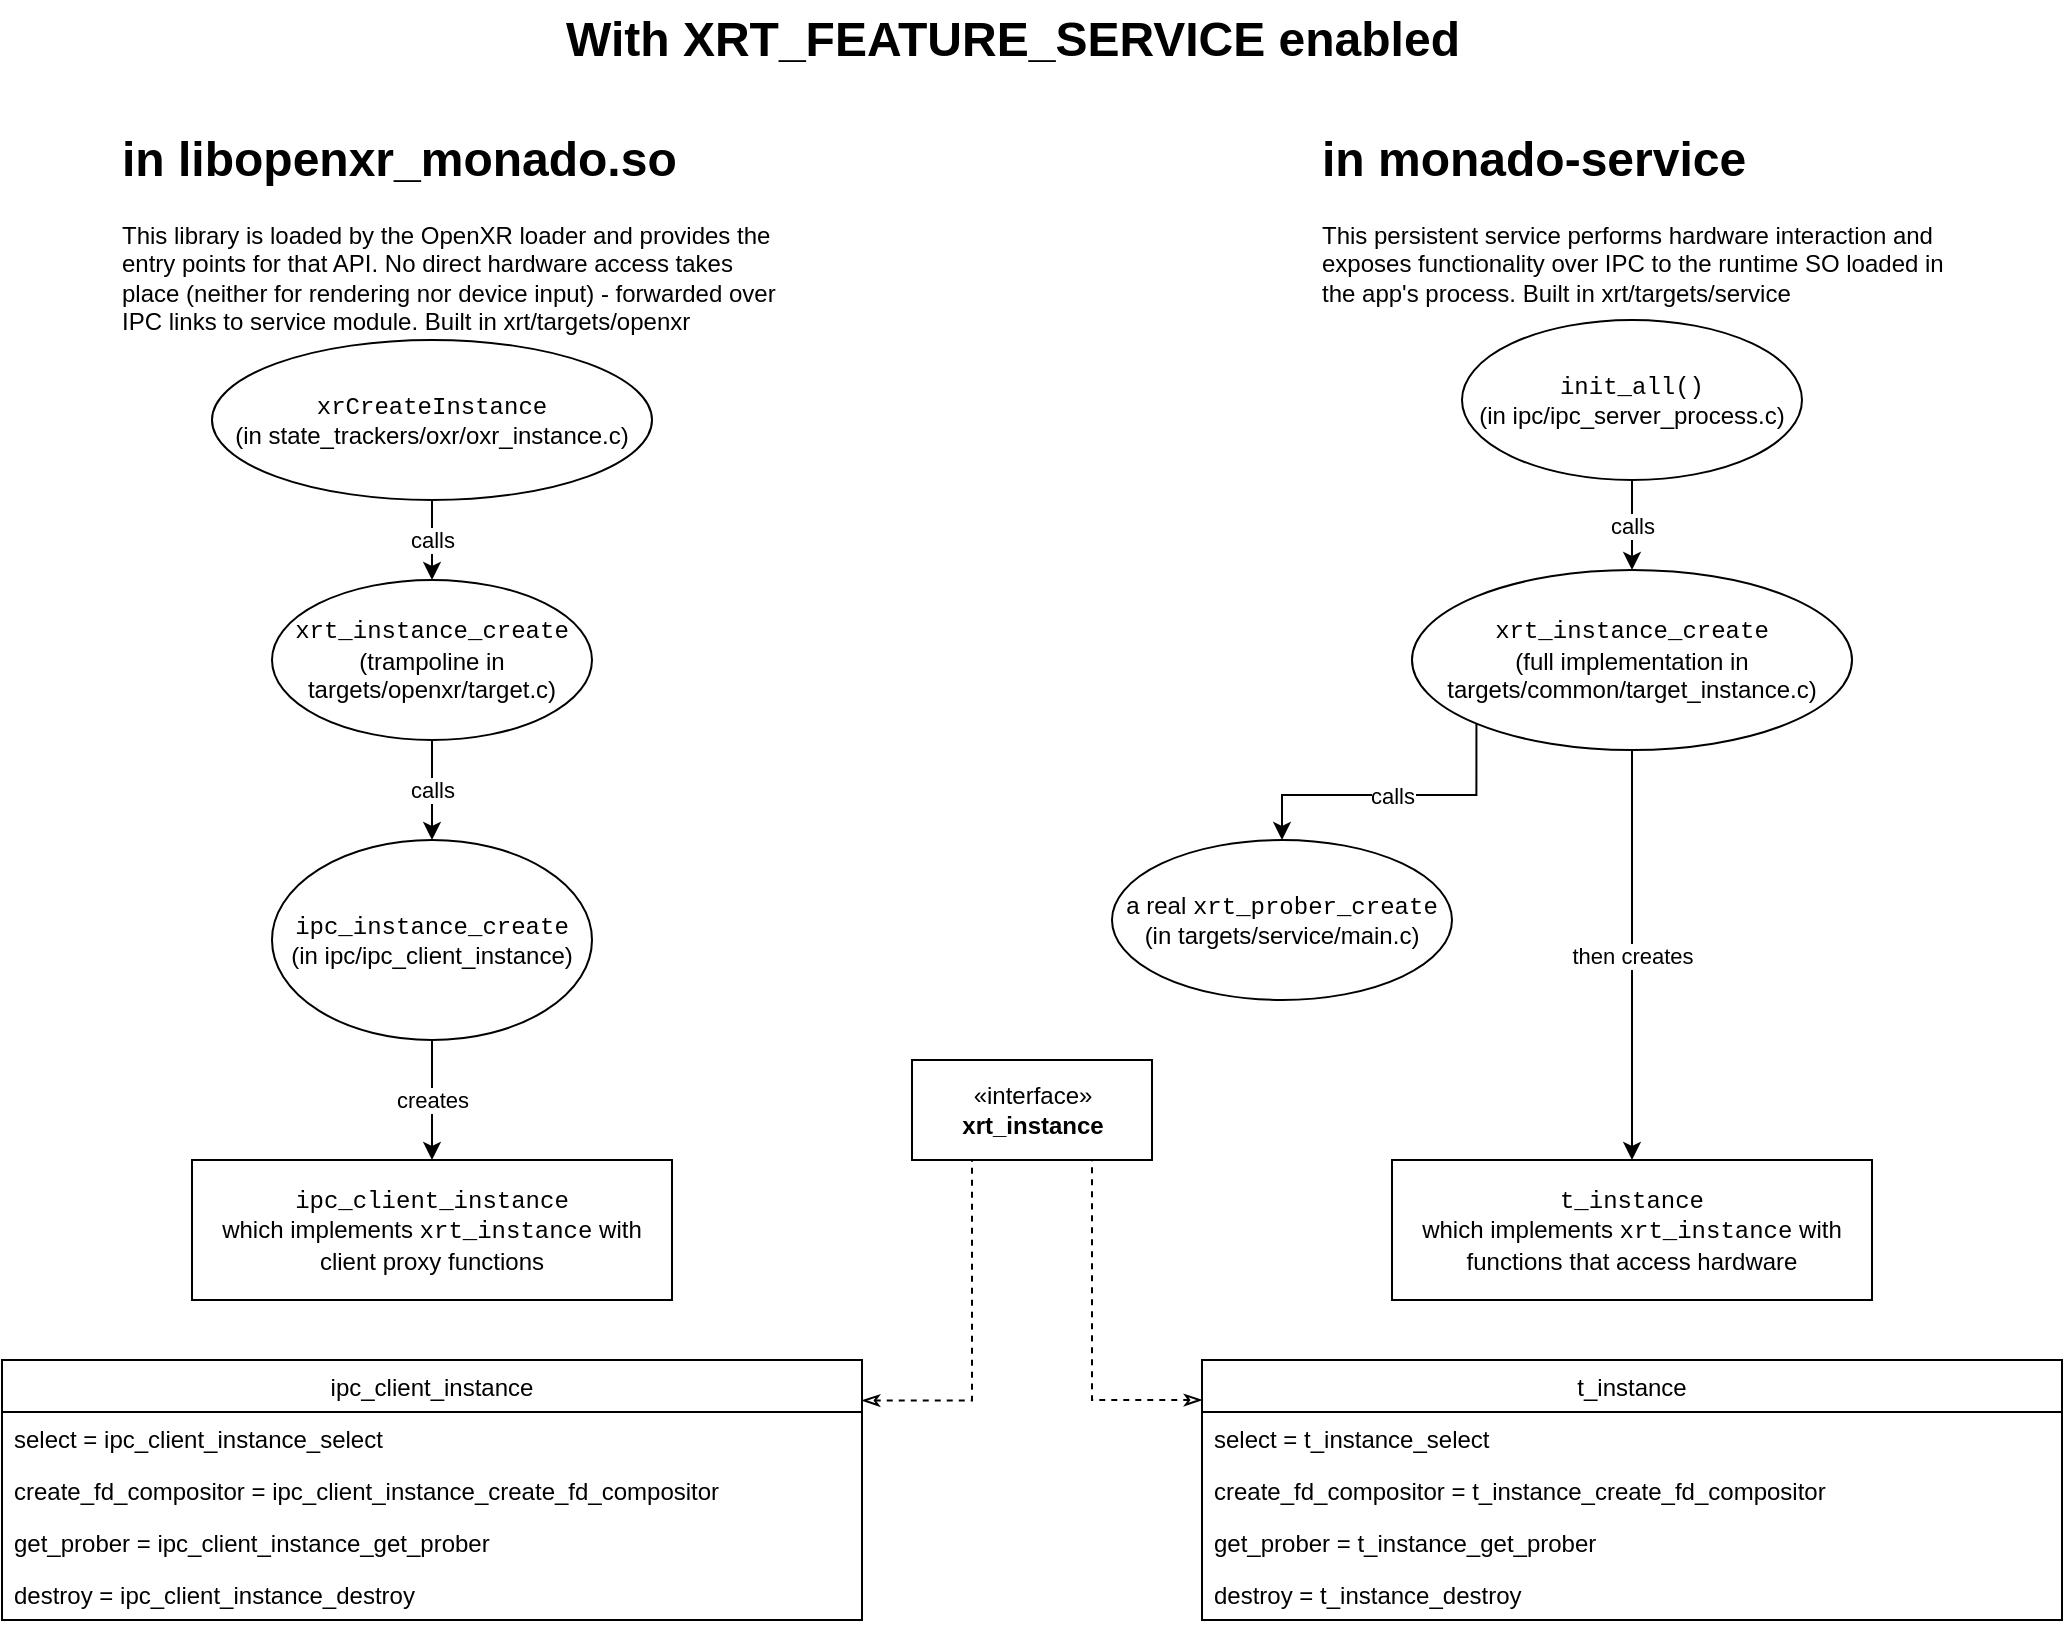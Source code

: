 <mxfile version="12.4.2" type="device" pages="1"><diagram id="i7RjRSwkiHJf6eIeykeo" name="Page-1"><mxGraphModel dx="1102" dy="1000" grid="1" gridSize="10" guides="1" tooltips="1" connect="1" arrows="1" fold="1" page="1" pageScale="1" pageWidth="1100" pageHeight="850" math="0" shadow="0"><root><mxCell id="0"/><mxCell id="1" parent="0"/><mxCell id="XGS2NG-t9NTN6wiKqpjL-5" value="then creates" style="edgeStyle=orthogonalEdgeStyle;rounded=0;comic=0;orthogonalLoop=1;jettySize=auto;html=1;" parent="1" source="XGS2NG-t9NTN6wiKqpjL-2" target="XGS2NG-t9NTN6wiKqpjL-23" edge="1"><mxGeometry relative="1" as="geometry"/></mxCell><mxCell id="A4c3cGwwIe17WxBSfU7O-2" value="calls" style="edgeStyle=orthogonalEdgeStyle;rounded=0;orthogonalLoop=1;jettySize=auto;html=1;exitX=0;exitY=1;exitDx=0;exitDy=0;entryX=0.5;entryY=0;entryDx=0;entryDy=0;" edge="1" parent="1" source="XGS2NG-t9NTN6wiKqpjL-2" target="A4c3cGwwIe17WxBSfU7O-1"><mxGeometry relative="1" as="geometry"/></mxCell><mxCell id="XGS2NG-t9NTN6wiKqpjL-2" value="&lt;font face=&quot;Courier New&quot;&gt;xrt_instance_create&lt;br&gt;&lt;/font&gt;(full implementation in targets/common/target_instance.c)" style="ellipse;whiteSpace=wrap;html=1;" parent="1" vertex="1"><mxGeometry x="730" y="295" width="220" height="90" as="geometry"/></mxCell><mxCell id="XGS2NG-t9NTN6wiKqpjL-20" value="With XRT_FEATURE_SERVICE enabled" style="text;strokeColor=none;fillColor=none;html=1;fontSize=24;fontStyle=1;verticalAlign=middle;align=center;" parent="1" vertex="1"><mxGeometry x="480" y="10" width="100" height="40" as="geometry"/></mxCell><mxCell id="XGS2NG-t9NTN6wiKqpjL-21" value="&lt;h1&gt;in libopenxr_monado.so&lt;/h1&gt;&lt;p&gt;This library is loaded by the OpenXR loader and provides the entry points for that API. No direct hardware access takes place (neither for rendering nor device input) - forwarded over IPC links to service module. Built in xrt/targets/openxr&lt;/p&gt;" style="text;html=1;strokeColor=none;fillColor=none;spacing=5;spacingTop=-20;whiteSpace=wrap;overflow=hidden;rounded=0;" parent="1" vertex="1"><mxGeometry x="80" y="70" width="340" height="110" as="geometry"/></mxCell><mxCell id="XGS2NG-t9NTN6wiKqpjL-22" value="&lt;h1&gt;in monado-service&lt;/h1&gt;&lt;p&gt;This persistent service performs hardware interaction and exposes functionality over IPC to the runtime SO loaded in the app's process. Built in xrt/targets/service&lt;/p&gt;" style="text;html=1;strokeColor=none;fillColor=none;spacing=5;spacingTop=-20;whiteSpace=wrap;overflow=hidden;rounded=0;" parent="1" vertex="1"><mxGeometry x="680" y="70" width="320" height="100" as="geometry"/></mxCell><mxCell id="XGS2NG-t9NTN6wiKqpjL-1" value="&lt;font face=&quot;Courier New&quot;&gt;xrCreateInstance&lt;/font&gt;&lt;br&gt;(in state_trackers/oxr/oxr_instance.c)" style="ellipse;whiteSpace=wrap;html=1;" parent="1" vertex="1"><mxGeometry x="130" y="180" width="220" height="80" as="geometry"/></mxCell><mxCell id="XGS2NG-t9NTN6wiKqpjL-6" value="&lt;font face=&quot;Courier New&quot;&gt;xrt_instance_create&lt;/font&gt;&lt;br&gt;(trampoline in targets/openxr/target.c)" style="ellipse;whiteSpace=wrap;html=1;" parent="1" vertex="1"><mxGeometry x="160" y="300" width="160" height="80" as="geometry"/></mxCell><mxCell id="XGS2NG-t9NTN6wiKqpjL-7" value="calls" style="edgeStyle=orthogonalEdgeStyle;rounded=0;comic=0;orthogonalLoop=1;jettySize=auto;html=1;" parent="1" source="XGS2NG-t9NTN6wiKqpjL-1" target="XGS2NG-t9NTN6wiKqpjL-6" edge="1"><mxGeometry relative="1" as="geometry"/></mxCell><mxCell id="XGS2NG-t9NTN6wiKqpjL-8" value="&lt;font face=&quot;Courier New&quot;&gt;ipc_instance_create&lt;/font&gt;&lt;br&gt;(in ipc/ipc_client_instance)" style="ellipse;whiteSpace=wrap;html=1;" parent="1" vertex="1"><mxGeometry x="160" y="430" width="160" height="100" as="geometry"/></mxCell><mxCell id="XGS2NG-t9NTN6wiKqpjL-9" value="calls" style="edgeStyle=orthogonalEdgeStyle;rounded=0;comic=0;orthogonalLoop=1;jettySize=auto;html=1;" parent="1" source="XGS2NG-t9NTN6wiKqpjL-6" target="XGS2NG-t9NTN6wiKqpjL-8" edge="1"><mxGeometry relative="1" as="geometry"/></mxCell><mxCell id="XGS2NG-t9NTN6wiKqpjL-17" value="&lt;div&gt;&lt;font face=&quot;Courier New&quot;&gt;ipc_client_instance&lt;/font&gt;&lt;/div&gt;&lt;div&gt;which implements &lt;font face=&quot;Courier New&quot;&gt;xrt_instance&lt;/font&gt; with client proxy functions&lt;/div&gt;" style="rounded=0;whiteSpace=wrap;html=1;align=center;" parent="1" vertex="1"><mxGeometry x="120" y="590" width="240" height="70" as="geometry"/></mxCell><mxCell id="XGS2NG-t9NTN6wiKqpjL-11" value="creates" style="edgeStyle=orthogonalEdgeStyle;rounded=0;comic=0;orthogonalLoop=1;jettySize=auto;html=1;" parent="1" source="XGS2NG-t9NTN6wiKqpjL-8" target="XGS2NG-t9NTN6wiKqpjL-17" edge="1"><mxGeometry relative="1" as="geometry"/></mxCell><mxCell id="XGS2NG-t9NTN6wiKqpjL-23" value="&lt;div&gt;&lt;font face=&quot;Courier New&quot;&gt;t_instance&lt;/font&gt;&lt;/div&gt;&lt;div&gt;which implements &lt;font face=&quot;Courier New&quot;&gt;xrt_instance&lt;/font&gt; with functions that access hardware&lt;/div&gt;" style="rounded=0;whiteSpace=wrap;html=1;align=center;" parent="1" vertex="1"><mxGeometry x="720" y="590" width="240" height="70" as="geometry"/></mxCell><mxCell id="XGS2NG-t9NTN6wiKqpjL-41" style="edgeStyle=orthogonalEdgeStyle;rounded=0;comic=0;orthogonalLoop=1;jettySize=auto;html=1;startArrow=classicThin;startFill=0;endArrow=none;endFill=0;dashed=1;exitX=0;exitY=0.154;exitDx=0;exitDy=0;exitPerimeter=0;entryX=0.75;entryY=1;entryDx=0;entryDy=0;" parent="1" source="XGS2NG-t9NTN6wiKqpjL-24" target="XGS2NG-t9NTN6wiKqpjL-37" edge="1"><mxGeometry relative="1" as="geometry"><mxPoint x="599" y="805" as="sourcePoint"/></mxGeometry></mxCell><mxCell id="XGS2NG-t9NTN6wiKqpjL-24" value="t_instance" style="swimlane;fontStyle=0;childLayout=stackLayout;horizontal=1;startSize=26;fillColor=none;horizontalStack=0;resizeParent=1;resizeParentMax=0;resizeLast=0;collapsible=1;marginBottom=0;" parent="1" vertex="1"><mxGeometry x="625" y="690" width="430" height="130" as="geometry"><mxRectangle x="480" y="730" width="90" height="26" as="alternateBounds"/></mxGeometry></mxCell><mxCell id="XGS2NG-t9NTN6wiKqpjL-28" value="select = t_instance_select" style="text;strokeColor=none;fillColor=none;align=left;verticalAlign=top;spacingLeft=4;spacingRight=4;overflow=hidden;rotatable=0;points=[[0,0.5],[1,0.5]];portConstraint=eastwest;" parent="XGS2NG-t9NTN6wiKqpjL-24" vertex="1"><mxGeometry y="26" width="430" height="26" as="geometry"/></mxCell><mxCell id="XGS2NG-t9NTN6wiKqpjL-25" value="create_fd_compositor = t_instance_create_fd_compositor" style="text;strokeColor=none;fillColor=none;align=left;verticalAlign=top;spacingLeft=4;spacingRight=4;overflow=hidden;rotatable=0;points=[[0,0.5],[1,0.5]];portConstraint=eastwest;" parent="XGS2NG-t9NTN6wiKqpjL-24" vertex="1"><mxGeometry y="52" width="430" height="26" as="geometry"/></mxCell><mxCell id="XGS2NG-t9NTN6wiKqpjL-26" value="get_prober = t_instance_get_prober" style="text;strokeColor=none;fillColor=none;align=left;verticalAlign=top;spacingLeft=4;spacingRight=4;overflow=hidden;rotatable=0;points=[[0,0.5],[1,0.5]];portConstraint=eastwest;" parent="XGS2NG-t9NTN6wiKqpjL-24" vertex="1"><mxGeometry y="78" width="430" height="26" as="geometry"/></mxCell><mxCell id="XGS2NG-t9NTN6wiKqpjL-27" value="destroy = t_instance_destroy" style="text;strokeColor=none;fillColor=none;align=left;verticalAlign=top;spacingLeft=4;spacingRight=4;overflow=hidden;rotatable=0;points=[[0,0.5],[1,0.5]];portConstraint=eastwest;" parent="XGS2NG-t9NTN6wiKqpjL-24" vertex="1"><mxGeometry y="104" width="430" height="26" as="geometry"/></mxCell><mxCell id="XGS2NG-t9NTN6wiKqpjL-40" style="edgeStyle=orthogonalEdgeStyle;rounded=0;comic=0;orthogonalLoop=1;jettySize=auto;html=1;exitX=1;exitY=0.156;exitDx=0;exitDy=0;entryX=0.25;entryY=1;entryDx=0;entryDy=0;startArrow=classicThin;startFill=0;endArrow=none;endFill=0;dashed=1;exitPerimeter=0;" parent="1" source="XGS2NG-t9NTN6wiKqpjL-31" target="XGS2NG-t9NTN6wiKqpjL-37" edge="1"><mxGeometry relative="1" as="geometry"/></mxCell><mxCell id="XGS2NG-t9NTN6wiKqpjL-31" value="ipc_client_instance" style="swimlane;fontStyle=0;childLayout=stackLayout;horizontal=1;startSize=26;fillColor=none;horizontalStack=0;resizeParent=1;resizeParentMax=0;resizeLast=0;collapsible=1;marginBottom=0;" parent="1" vertex="1"><mxGeometry x="25" y="690" width="430" height="130" as="geometry"><mxRectangle x="480" y="730" width="90" height="26" as="alternateBounds"/></mxGeometry></mxCell><mxCell id="XGS2NG-t9NTN6wiKqpjL-32" value="select = ipc_client_instance_select" style="text;strokeColor=none;fillColor=none;align=left;verticalAlign=top;spacingLeft=4;spacingRight=4;overflow=hidden;rotatable=0;points=[[0,0.5],[1,0.5]];portConstraint=eastwest;" parent="XGS2NG-t9NTN6wiKqpjL-31" vertex="1"><mxGeometry y="26" width="430" height="26" as="geometry"/></mxCell><mxCell id="XGS2NG-t9NTN6wiKqpjL-33" value="create_fd_compositor = ipc_client_instance_create_fd_compositor" style="text;strokeColor=none;fillColor=none;align=left;verticalAlign=top;spacingLeft=4;spacingRight=4;overflow=hidden;rotatable=0;points=[[0,0.5],[1,0.5]];portConstraint=eastwest;" parent="XGS2NG-t9NTN6wiKqpjL-31" vertex="1"><mxGeometry y="52" width="430" height="26" as="geometry"/></mxCell><mxCell id="XGS2NG-t9NTN6wiKqpjL-34" value="get_prober = ipc_client_instance_get_prober" style="text;strokeColor=none;fillColor=none;align=left;verticalAlign=top;spacingLeft=4;spacingRight=4;overflow=hidden;rotatable=0;points=[[0,0.5],[1,0.5]];portConstraint=eastwest;" parent="XGS2NG-t9NTN6wiKqpjL-31" vertex="1"><mxGeometry y="78" width="430" height="26" as="geometry"/></mxCell><mxCell id="XGS2NG-t9NTN6wiKqpjL-35" value="destroy = ipc_client_instance_destroy" style="text;strokeColor=none;fillColor=none;align=left;verticalAlign=top;spacingLeft=4;spacingRight=4;overflow=hidden;rotatable=0;points=[[0,0.5],[1,0.5]];portConstraint=eastwest;" parent="XGS2NG-t9NTN6wiKqpjL-31" vertex="1"><mxGeometry y="104" width="430" height="26" as="geometry"/></mxCell><mxCell id="XGS2NG-t9NTN6wiKqpjL-37" value="«interface»&lt;br&gt;&lt;b&gt;xrt_instance&lt;/b&gt;" style="html=1;" parent="1" vertex="1"><mxGeometry x="480" y="540" width="120" height="50" as="geometry"/></mxCell><mxCell id="XGS2NG-t9NTN6wiKqpjL-44" value="calls" style="edgeStyle=orthogonalEdgeStyle;rounded=0;comic=0;orthogonalLoop=1;jettySize=auto;html=1;endArrow=classic;" parent="1" source="XGS2NG-t9NTN6wiKqpjL-42" target="XGS2NG-t9NTN6wiKqpjL-2" edge="1"><mxGeometry relative="1" as="geometry"/></mxCell><mxCell id="XGS2NG-t9NTN6wiKqpjL-42" value="&lt;font face=&quot;Courier New&quot;&gt;init_all()&lt;/font&gt;&lt;br&gt;(in ipc/ipc_server_process.c)" style="ellipse;whiteSpace=wrap;html=1;" parent="1" vertex="1"><mxGeometry x="755" y="170" width="170" height="80" as="geometry"/></mxCell><mxCell id="A4c3cGwwIe17WxBSfU7O-1" value="a real &lt;font face=&quot;Courier New&quot;&gt;xrt_prober_create&lt;/font&gt; (in targets/service/main.c)" style="ellipse;whiteSpace=wrap;html=1;" vertex="1" parent="1"><mxGeometry x="580" y="430" width="170" height="80" as="geometry"/></mxCell></root></mxGraphModel></diagram></mxfile>